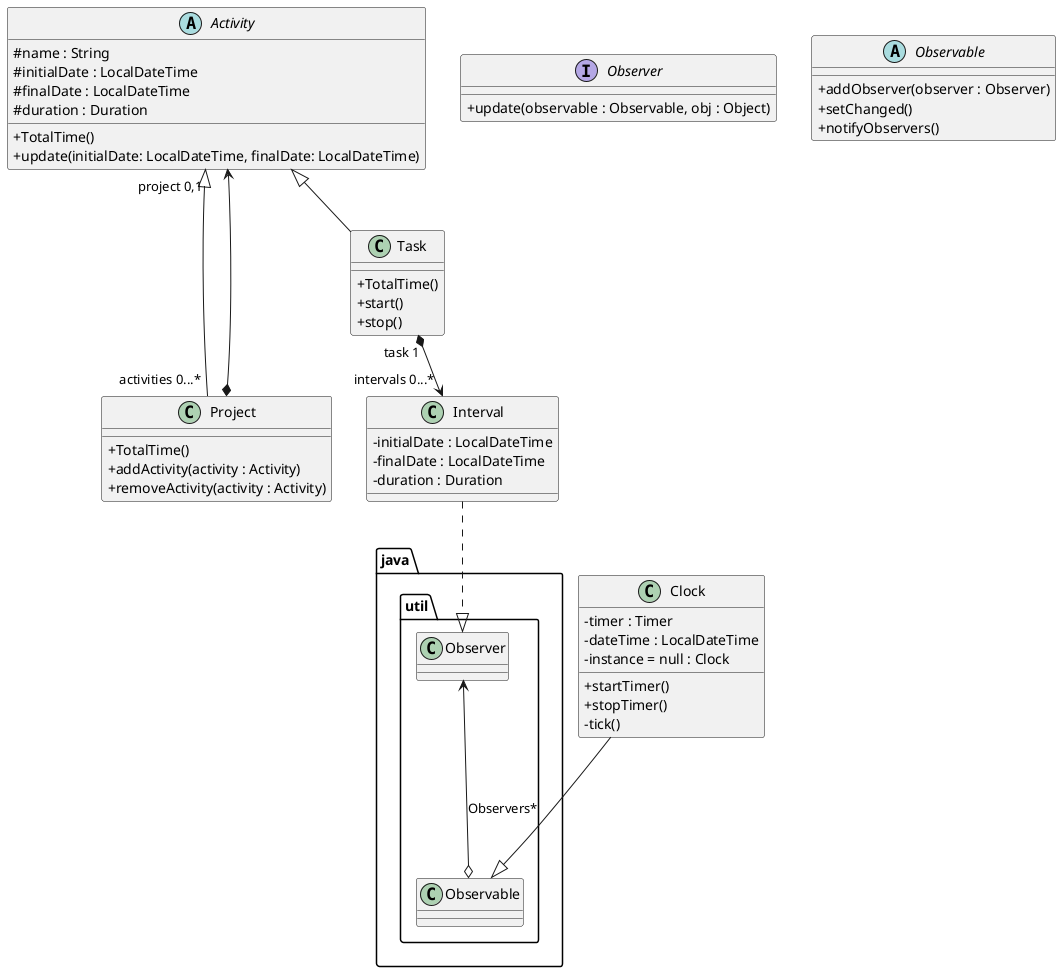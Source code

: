@startuml
'https://plantuml.com/class-diagram

skinparam classAttributeIconSize 0

Project"activities 0...*"-up-|>"project 0,1"Activity
Task -up-|>Activity
Project*--->Activity
Task"task 1"*-->"intervals 0...*"Interval

package java.util{
Observable o--up->Observer : Observers*
}
Clock---|>Observable
Interval..|>Observer

Interface Observer{
    +update(observable : Observable, obj : Object)
}
Abstract Observable{
    +addObserver(observer : Observer)
    +setChanged()
    +notifyObservers()

}
class Project {
    +TotalTime()
    +addActivity(activity : Activity)
    +removeActivity(activity : Activity)
}
class Task{
    +TotalTime()
    +start()
    +stop()
}

abstract Activity{
    #name : String
    #initialDate : LocalDateTime
    #finalDate : LocalDateTime
    #duration : Duration

    +TotalTime()
    +update(initialDate: LocalDateTime, finalDate: LocalDateTime)
}
class Interval{
    -initialDate : LocalDateTime
    -finalDate : LocalDateTime
    -duration : Duration

}
class Clock{
    -timer : Timer
    -dateTime : LocalDateTime
    -instance = null : Clock
    +startTimer()
    +stopTimer()
    -tick()
}


@enduml